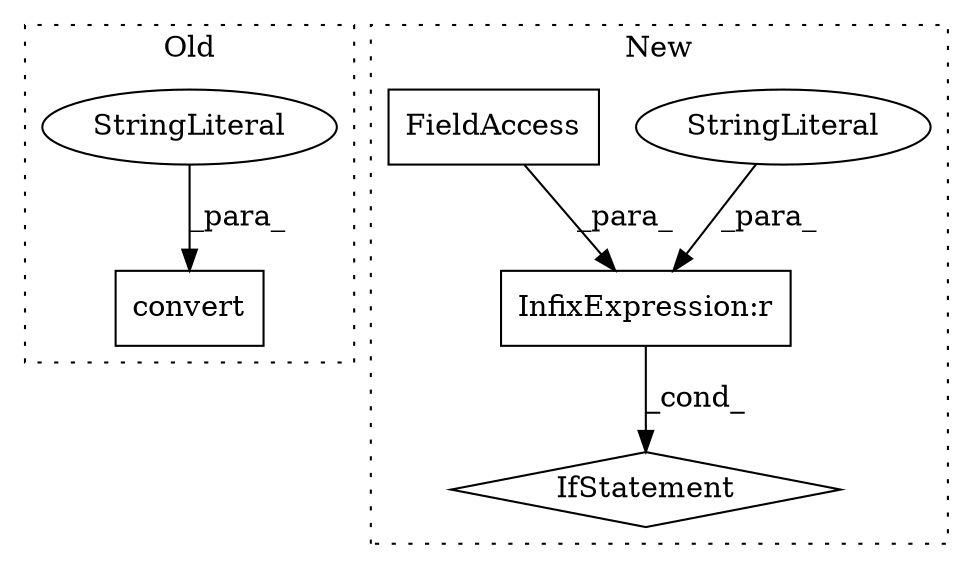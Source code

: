 digraph G {
subgraph cluster0 {
1 [label="convert" a="32" s="232,245" l="8,1" shape="box"];
3 [label="StringLiteral" a="45" s="240" l="5" shape="ellipse"];
label = "Old";
style="dotted";
}
subgraph cluster1 {
2 [label="IfStatement" a="25" s="1444,1493" l="4,2" shape="diamond"];
4 [label="InfixExpression:r" a="27" s="1484" l="4" shape="box"];
5 [label="StringLiteral" a="45" s="1488" l="5" shape="ellipse"];
6 [label="FieldAccess" a="22" s="1448" l="36" shape="box"];
label = "New";
style="dotted";
}
3 -> 1 [label="_para_"];
4 -> 2 [label="_cond_"];
5 -> 4 [label="_para_"];
6 -> 4 [label="_para_"];
}